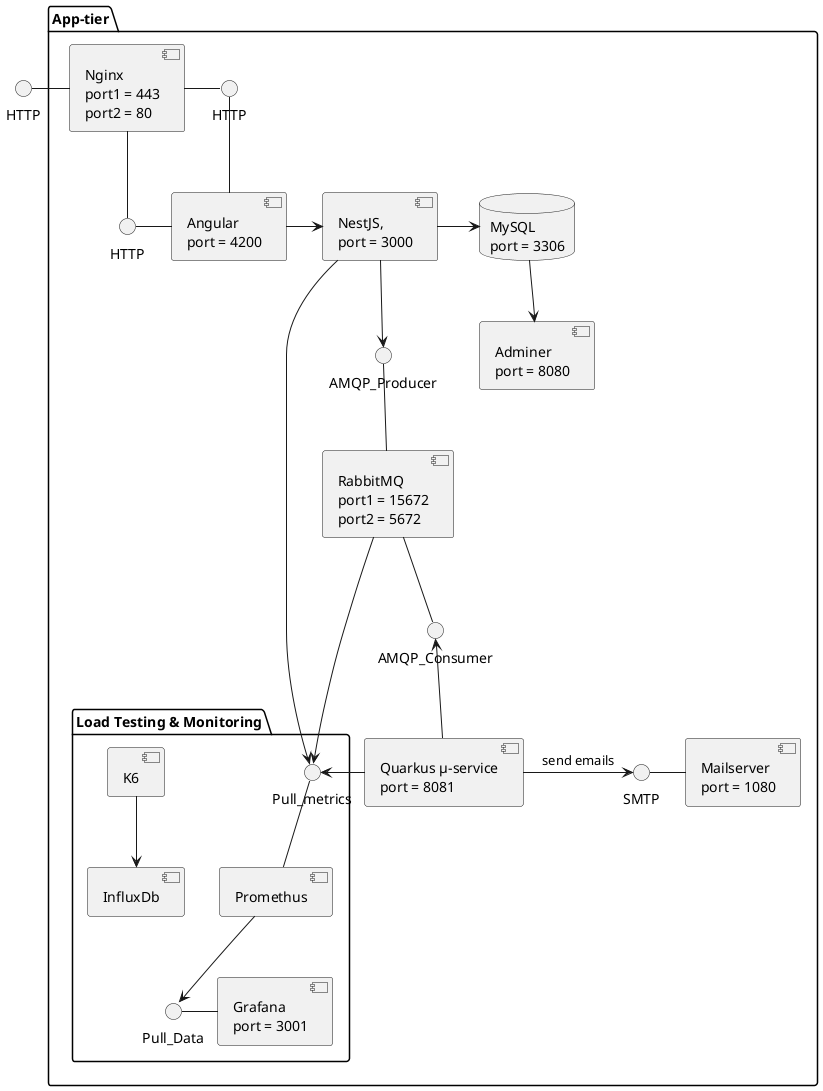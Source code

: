 @startuml


package "App-tier"{
component Angular [
Angular
port = 4200
]
component nestjs [
NestJS, 
port = 3000
]
component rabbitmq [
RabbitMQ
port1 = 15672
port2 = 5672]
component adminer [
Adminer
port = 8080
]
component quarkus [
Quarkus μ-service
port = 8081
]
component mailserver[
Mailserver
port = 1080
]
component nginx[
Nginx
port1 = 443
port2 = 80
]
package "Load Testing & Monitoring"{
    component prometheus [
        Promethus
    ]

    component grafana [
        Grafana
        port = 3001
    ]

    component k6 [
        K6
    ]
    component influx [
        InfluxDb
    ]

    interface Pull_metrics as pm 
    interface Pull_Data as pd 
}

database mysql [
MySQL
port = 3306
]

interface HTTP as http
interface HTTP as http2
interface AMQP_Producer as amqpp
interface AMQP_Consumer as amqpc
interface SMTP as smtp
}

interface HTTP as http1

http -right- Angular
Angular -right-> nestjs
nestjs -> mysql
mysql -down-> adminer
nestjs --> amqpp
amqpp -- rabbitmq
rabbitmq -- amqpc
quarkus -up-> amqpc
quarkus -right-> smtp : send emails
smtp -right- mailserver
http -left- nginx
nginx -left- http1
nginx -down- http2
http2 -right- Angular
quarkus -right-> pm
rabbitmq --> pm 
nestjs --> pm 
pm -- prometheus
prometheus --> pd 
pd -right- grafana 
k6 --> influx
@enduml